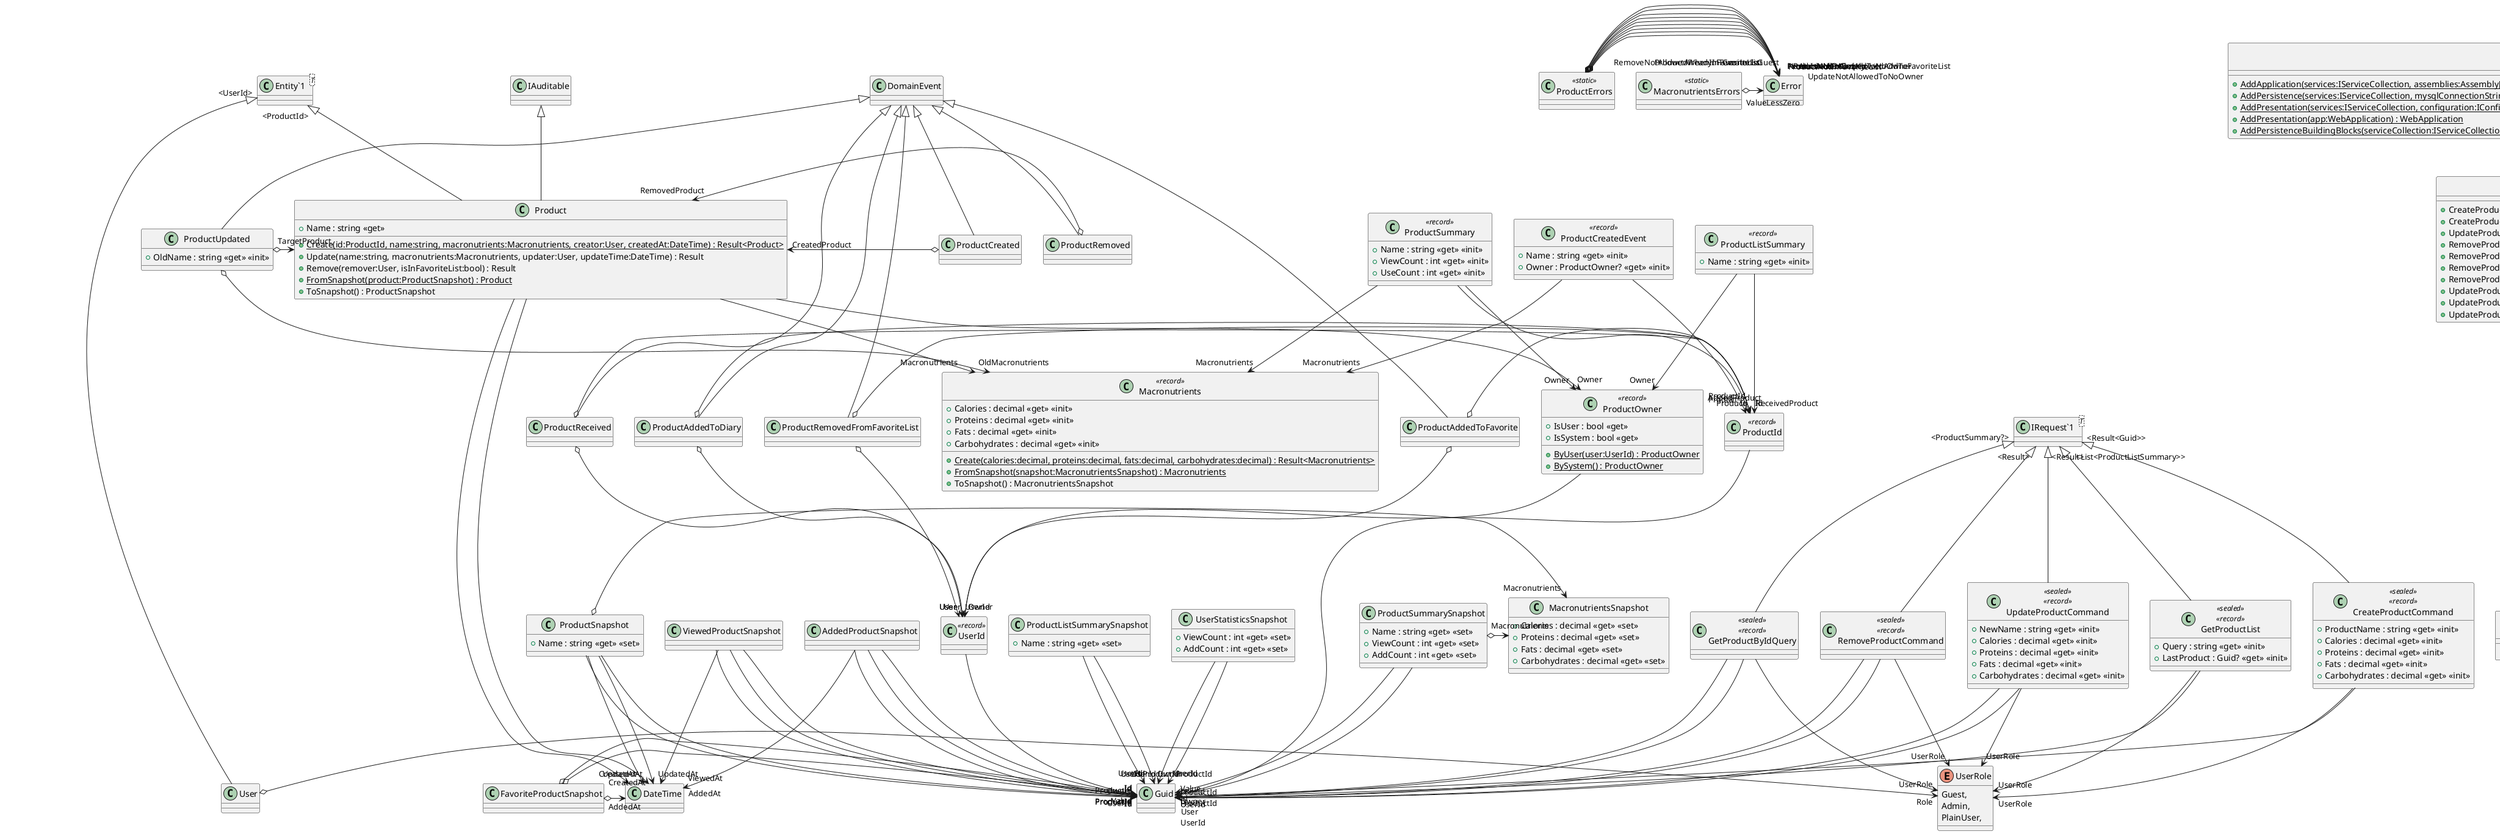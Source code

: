 @startuml
class DependencyInjection <<static>> {
    + {static} AddApplication(services:IServiceCollection, assemblies:Assembly[]) : IServiceCollection
}
class DependencyInjection <<static>> {
    + {static} AddPersistence(services:IServiceCollection, mysqlConnectionString:string, cassandraHost:string, cassandraKeySpace:string, cassandraUserName:string, cassandraPassword:string) : IServiceCollection
}
class DependencyInjection <<static>> {
    + {static} AddPresentation(services:IServiceCollection, configuration:IConfiguration) : IServiceCollection
    + {static} AddPresentation(app:WebApplication) : WebApplication
}
class Class1 {
}
class DependencyInjection <<static>> {
    + {static} AddPersistenceBuildingBlocks(serviceCollection:IServiceCollection) : IServiceCollection
}
class ProductId <<record>> {
}
ProductId --> "Value" Guid
class Product {
    + {static} Create(id:ProductId, name:string, macronutrients:Macronutrients, creator:User, createdAt:DateTime) : Result<Product>
    + Update(name:string, macronutrients:Macronutrients, updater:User, updateTime:DateTime) : Result
    + Remove(remover:User, isInFavoriteList:bool) : Result
    + Name : string <<get>>
    + {static} FromSnapshot(product:ProductSnapshot) : Product
    + ToSnapshot() : ProductSnapshot
}
class "Entity`1"<T> {
}
"Entity`1" "<ProductId>" <|-- Product
IAuditable <|-- Product
Product --> "Macronutrients" Macronutrients
Product --> "Owner" ProductOwner
Product --> "CreatedAt" DateTime
Product --> "UpdatedAt" DateTime
class ProductOwner <<record>> {
    + IsUser : bool <<get>>
    + IsSystem : bool <<get>>
    + {static} ByUser(user:UserId) : ProductOwner
    + {static} BySystem() : ProductOwner
}
ProductOwner --> "Owner" UserId
class ProductSnapshot {
    + Name : string <<get>> <<set>>
}
ProductSnapshot --> "Id" Guid
ProductSnapshot o-> "Macronutrients" MacronutrientsSnapshot
ProductSnapshot --> "Owner" Guid
ProductSnapshot --> "CreatedAt" DateTime
ProductSnapshot --> "UpdatedAt" DateTime
interface IProductRepository {
    + GetFavoriteProductListAsync(user:UserId) : Task<IEnumerable<Product>>
    + AddProductToFavoriteListAsync(user:UserId, product:ProductId, addedAt:DateTime) : Task
    + RemoveProductFromFavoriteListAsync(user:UserId, product:ProductId) : Task
    + GetUserWhichFavoriteListContainsProduct(product:Product) : Task<IEnumerable<UserId>>
    + IsProductInFavoriteList(user:UserId, product:ProductId) : Task<bool>
}
class "IRepository`2"<T1,T2> {
}
"IRepository`2" "<Product,ProductId>" <|-- IProductRepository
class ProductErrors <<static>> {
}
ProductErrors o-> "NameIsNullOrEmpty" Error
ProductErrors o-> "CreatorIsGuest" Error
ProductErrors o-> "UpdateNotAllowedToNoOwner" Error
ProductErrors o-> "RemoveNotAllowedToNoOwner" Error
ProductErrors o-> "RemoveNotAllowedWhenInFavoriteList" Error
ProductErrors o-> "AdminUserNotAllowedAddToFavoriteList" Error
ProductErrors o-> "ProductAlreadyInFavoriteList" Error
ProductErrors o-> "ProductNotInFavoriteList" Error
ProductErrors o-> "ProductNotFound" Error
class UserId <<record>> {
}
UserId --> "Value" Guid
class User {
}
enum UserRole {
    Guest,
    Admin,
    PlainUser,
}
class "Entity`1"<T> {
}
"Entity`1" "<UserId>" <|-- User
User o-> "Role" UserRole
class MacronutrientsSnapshot {
    + Calories : decimal <<get>> <<set>>
    + Proteins : decimal <<get>> <<set>>
    + Fats : decimal <<get>> <<set>>
    + Carbohydrates : decimal <<get>> <<set>>
}
class MacronutrientsErrors <<static>> {
}
MacronutrientsErrors o-> "ValueLessZero" Error
class Macronutrients <<record>> {
    + {static} Create(calories:decimal, proteins:decimal, fats:decimal, carbohydrates:decimal) : Result<Macronutrients>
    + Calories : decimal <<get>> <<init>>
    + Proteins : decimal <<get>> <<init>>
    + Fats : decimal <<get>> <<init>>
    + Carbohydrates : decimal <<get>> <<init>>
    + {static} FromSnapshot(snapshot:MacronutrientsSnapshot) : Macronutrients
    + ToSnapshot() : MacronutrientsSnapshot
}
class GlobalMappingsDefinition {
    + GlobalMappingsDefinition()
}
Mappings <|-- GlobalMappingsDefinition
class ProductRepository {
    + <<async>> AddProductToFavoriteListAsync(user:UserId, product:ProductId, addedAt:DateTime) : Task
    + <<async>> CreateAsync(entity:Product) : Task
    + <<async>> GetAll() : Task<IEnumerable<Product>>
    + <<async>> GetByIdAsync(id:ProductId) : Task<Product?>
    + <<async>> GetFavoriteProductListAsync(user:UserId) : Task<IEnumerable<Product>>
    + <<async>> GetUserWhichFavoriteListContainsProduct(product:Product) : Task<IEnumerable<UserId>>
    + <<async>> IsProductInFavoriteList(user:UserId, product:ProductId) : Task<bool>
    + <<async>> RemoveAsync(entity:Product) : Task
    + <<async>> RemoveProductFromFavoriteListAsync(user:UserId, product:ProductId) : Task
    + <<async>> UpdateAsync(entity:Product) : Task
}
IProductRepository <|-- ProductRepository
interface INoSqlConnectionProvider {
    + Get() : Task<IMapper>
}
interface ISqlConnectionProvider {
}
IConnectionProvider <|-- ISqlConnectionProvider
class MySqlConnectionProvider {
}
ISqlConnectionProvider <|-- MySqlConnectionProvider
class MySqlConnectionProviderDecorator {
}
ConnectionProviderDecorator <|-- MySqlConnectionProviderDecorator
ISqlConnectionProvider <|-- MySqlConnectionProviderDecorator
class NoSqlConnectionProvider {
    + Get() : Task<IMapper>
}
INoSqlConnectionProvider <|-- NoSqlConnectionProvider
class ProductController <<sealed>> {
    + <<override>> AddRoutes(app:IEndpointRouteBuilder) : void
    + <<async>> GetById(ctx:HttpContext, id:Guid) : Task<Results<Ok<ProductSummary>, BadRequest>>
}
class ProductSummaryDTO {
}
CarterModule <|-- ProductController
class GuidTypeHandler {
    + <<override>> SetValue(parameter:IDbDataParameter, guid:Guid) : void
    + <<override>> Parse(value:object) : Guid
}
class "TypeHandler`1"<T> {
}
class MySqlConnectionProvider {
    + Get() : Task<DbConnection>
}
IConnectionProvider <|-- MySqlConnectionProvider
class ProductSummaryRepositoryTest {
    + ProductSummaryRepositoryTest(context:PersistenceContext, output:ITestOutputHelper)
    + <<async>> AddView_MustExec() : Task
    + <<async>> AddUse_MustExec() : Task
    + <<async>> GetAllPopular_MustExec_WhenAllPopular() : Task
    + <<async>> GetAllPopular_MustExec_WhenUserPopular() : Task
    + <<async>> GetList_MustExec() : Task
}
ProductSummaryRepositoryTest --> "ServiceProvider" ServiceProvider
class PersistenceContext {
    + PersistenceContext()
    + InjectLogging(output:ITestOutputHelper) : void
}
PersistenceContext --> "provider" ServiceProvider
PersistenceContext --> "ServiceProvider" ServiceProvider
class ProductRepositoryTest {
    + ProductRepositoryTest(context:PersistenceContext, output:ITestOutputHelper)
    + <<async>> CreateAndGetByIdAsync_MustExec() : Task
    + <<async>> FavoriteListActions_MustExec() : Task
    + <<async>> IsInFavoriteList_MustReturnFalse_WhenIsNotInFavoriteList() : Task
    + <<async>> IsInFavoriteList_MustReturnTrue_WhenIsInFavoriteList() : Task
    + <<async>> GetUserWhichFavoriteListContainsProduct_MustReturnUsers() : Task
}
ProductRepositoryTest --> "ServiceProvider" ServiceProvider
class PersistenceCollection {
}
class "ICollectionFixture`1"<T> {
}
"ICollectionFixture`1" "<PersistenceContext>" <|-- PersistenceCollection
class ProductTest {
    + CreateProduct_MustReturnFailed_WhenNameIsNullOrEmpty() : void
    + CreateProduct_MustReturnSuccessAndRaiseEvent_WhenOk() : void
    + UpdateProduct_MustReturnFailed_WhenUpdateSystemProductWithNotAdminUpdater() : void
    + RemoveProduct_MustReturnFailed_WhenRemoveSystemProductWithNotAdminUpdater() : void
    + RemoveProduct_MustReturnFailed_WhenRemoveProductWithNoOwner() : void
    + RemoveProduct_MustReturnFailed_WhenRemoveProductInFavoriteList() : void
    + RemoveProduct_MustReturnSuccess_WhenOk() : void
    + UpdateProduct_MustReturnFailed_WhenUpdateProductWithNoOwner() : void
    + UpdateProduct_MustReturnFailed_WhenUpdateProductWithNullOrEmptyName() : void
    + UpdateProduct_MustReturnSuccessAndRaiseEvent_WhenProductUpdateOk() : void
}
class MacronutrientsTest {
    + SumOfTwoMacronutrients_ShouldReturnSumOfLeftAndRight() : void
}
class ProductFavoriteServiceTest {
    + ProductFavoriteServiceTest()
    + <<async>> AddToFavoriteList_ShouldFailed_WhenUserIsAdmin() : Task
    + <<async>> AddToFavoriteList_ShouldFailed_WhenProductAlreadyInFavoriteList() : Task
    + <<async>> AddToFavoriteList_ShouldSuccess_WhenOk() : Task
}
class UpdateProductHandlerTest {
    + UpdateProductHandlerTest()
    + <<async>> Handle_MustReturnFailed_WhenErrInCommand() : Task
    + <<async>> Handle_MustExec() : Task
}
class RemoveProductHandlerTest {
    + RemoveProductHandlerTest()
    + <<async>> Handle_MustReturnFailed_WhenErrInCommand() : Task
    + <<async>> Handle_MustExec() : Task
}
class GetProductListHandlerTest {
    + GetProductListHandlerTest()
    + <<async>> Handle_MustExec() : Task
}
class CreateProductHandlerTest {
    + CreateProductHandlerTest()
    + <<async>> Handle_MustReturnFailed_WhenMacronutrientsHasError() : Task
    + <<async>> Handle_MustReturnFailed_WhenProductHasError() : Task
    + <<async>> Handle_MustExec() : Task
}
class GetProductByIdHandlerTest {
    + GetProductByIdHandlerTest()
    + <<async>> Handle_MustExec() : Task
}
class ProductRemoved {
}
DomainEvent <|-- ProductRemoved
ProductRemoved o-> "RemovedProduct" Product
class ProductUpdated {
    + OldName : string <<get>> <<init>>
}
DomainEvent <|-- ProductUpdated
ProductUpdated o-> "OldMacronutrients" Macronutrients
ProductUpdated o-> "TargetProduct" Product
interface IProductFavoriteService {
    + AddProductToFavoriteList(user:User, product:Product, isProductInFavoriteList:bool, timeAdded:DateTime) : Task<Result>
    + RemoveProductFromFavoriteList(user:User, product:Product, isProductInFavoriteList:bool) : Task<Result>
}
class ProductFavoriteService {
    + AddProductToFavoriteList(user:User, product:Product, isProductInFavoriteList:bool, timeAdded:DateTime) : Task<Result>
    + RemoveProductFromFavoriteList(user:User, product:Product, isProductInFavoriteList:bool) : Task<Result>
}
IProductFavoriteService <|-- ProductFavoriteService
class ProductCreated {
}
DomainEvent <|-- ProductCreated
ProductCreated o-> "CreatedProduct" Product
class ProductCreatedEvent <<record>> {
    + Name : string <<get>> <<init>>
    + Owner : ProductOwner? <<get>> <<init>>
}
ProductCreatedEvent --> "ProductId" ProductId
ProductCreatedEvent --> "Macronutrients" Macronutrients
interface IProductSummaryRepository {
    + GetById(id:ProductId) : Task<ProductSummary?>
    + GetAllPopular(pageNumber:int) : Task<IEnumerable<ProductSummary>>
    + GetAllPopular(user:UserId, pageNumber:int) : Task<IEnumerable<ProductSummary>>
    + GetProductList(nameFilter:string, lastProduct:ProductId?) : Task<List<ProductListSummary>>
    + AddView(viewer:UserId, product:ProductId, viewedAt:DateTime) : Task
    + AddUse(user:UserId, product:ProductId, addedAt:DateTime) : Task
}
class ProductListSummary <<record>> {
    + Name : string <<get>> <<init>>
}
ProductListSummary --> "Id" ProductId
ProductListSummary --> "Owner" ProductOwner
class ProductReceived {
}
DomainEvent <|-- ProductReceived
ProductReceived o-> "ReceivedProduct" ProductId
ProductReceived o-> "User" UserId
class ProductSummary <<record>> {
    + Name : string <<get>> <<init>>
    + ViewCount : int <<get>> <<init>>
    + UseCount : int <<get>> <<init>>
}
ProductSummary --> "Id" ProductId
ProductSummary --> "Macronutrients" Macronutrients
ProductSummary --> "Owner" ProductOwner
class ProductAddedToDiary {
}
DomainEvent <|-- ProductAddedToDiary
ProductAddedToDiary o-> "AddedProduct" ProductId
ProductAddedToDiary o-> "UserId" UserId
class RemoveProductCommand <<sealed>> <<record>> {
}
class "IRequest`1"<T> {
}
"IRequest`1" "<Result>" <|-- RemoveProductCommand
RemoveProductCommand --> "UserId" Guid
RemoveProductCommand --> "UserRole" UserRole
RemoveProductCommand --> "ProductId" Guid
class RemoveProductCommandHandler <<sealed>> {
    + <<async>> Handle(request:RemoveProductCommand, cancellationToken:CancellationToken) : Task<Result>
}
class "ILogger`1"<T> {
}
class "IRequestHandler`2"<T1,T2> {
}
"IRequestHandler`2" "<RemoveProductCommand,Result>" <|-- RemoveProductCommandHandler
class UpdateProductCommandHandler <<sealed>> {
    + Handle(request:UpdateProductCommand, cancellationToken:CancellationToken) : Task<Result>
}
class "ILogger`1"<T> {
}
class "IRequestHandler`2"<T1,T2> {
}
"IRequestHandler`2" "<UpdateProductCommand,Result>" <|-- UpdateProductCommandHandler
class UpdateProductCommand <<sealed>> <<record>> {
    + NewName : string <<get>> <<init>>
    + Calories : decimal <<get>> <<init>>
    + Proteins : decimal <<get>> <<init>>
    + Fats : decimal <<get>> <<init>>
    + Carbohydrates : decimal <<get>> <<init>>
}
class "IRequest`1"<T> {
}
"IRequest`1" "<Result>" <|-- UpdateProductCommand
UpdateProductCommand --> "UserId" Guid
UpdateProductCommand --> "UserRole" UserRole
UpdateProductCommand --> "ProductId" Guid
class CreateProductCommand <<sealed>> <<record>> {
    + ProductName : string <<get>> <<init>>
    + Calories : decimal <<get>> <<init>>
    + Proteins : decimal <<get>> <<init>>
    + Fats : decimal <<get>> <<init>>
    + Carbohydrates : decimal <<get>> <<init>>
}
class "IRequest`1"<T> {
}
"IRequest`1" "<Result<Guid>>" <|-- CreateProductCommand
CreateProductCommand --> "UserId" Guid
CreateProductCommand --> "UserRole" UserRole
class CreateProductCommandHandler <<sealed>> {
    + Handle(request:CreateProductCommand, cancellationToken:CancellationToken) : Task<Result<Guid>>
}
class "ILogger`1"<T> {
}
class "IRequestHandler`2"<T1,T2> {
}
"IRequestHandler`2" "<CreateProductCommand,Result<Guid>>" <|-- CreateProductCommandHandler
class ProductSummaryRepository {
    + <<async>> AddUse(user:UserId, product:ProductId, addedAt:DateTime) : Task
    + <<async>> AddView(viewer:UserId, product:ProductId, viewedAt:DateTime) : Task
    + <<async>> GetAllPopular(pageNumber:int) : Task<IEnumerable<ProductSummary>>
    + <<async>> GetAllPopular(user:UserId, pageNumber:int) : Task<IEnumerable<ProductSummary>>
    + <<async>> GetById(id:ProductId) : Task<ProductSummary?>
    + <<async>> GetProductList(nameFilter:string, lastProduct:ProductId?) : Task<List<ProductListSummary>>
}
IProductSummaryRepository <|-- ProductSummaryRepository
class ProductSummarySnapshot {
    + Name : string <<get>> <<set>>
    + ViewCount : int <<get>> <<set>>
    + AddCount : int <<get>> <<set>>
}
ProductSummarySnapshot --> "Id" Guid
ProductSummarySnapshot o-> "Macronutrients" MacronutrientsSnapshot
ProductSummarySnapshot --> "Owner" Guid
class ProductSummaryExtensions <<static>> {
    + {static} FromSnapshot(snapshot:ProductSummarySnapshot) : ProductSummary
}
class ProductSnapshotExtensions <<static>> {
    + {static} GetParam(product:ProductSnapshot) : Dictionary<string, object?>
}
class FavoriteProductSnapshot {
}
FavoriteProductSnapshot o-> "UserId" Guid
FavoriteProductSnapshot o-> "ProductId" Guid
FavoriteProductSnapshot o-> "AddedAt" DateTime
class UserStatisticsTable <<static>> {
    + <<const>> table : string = "user_product_statistics"
    + <<const>> userId : string = "user_id"
    + <<const>> productId : string = "product_id"
    + <<const>> viewCount : string = "view_count"
    + <<const>> addCount : string = "add_count"
}
class FavoriteTable <<static>> {
    + <<const>> table : string = "favorite_product"
    + <<const>> user : string = "user_id"
    + <<const>> product : string = "product_id"
    + <<const>> addedAt : string = "added_at"
}
class ProductTable <<static>> {
    + <<const>> table : string = "product"
    + <<const>> num : string = "num"
    + <<const>> id : string = "id"
    + <<const>> name : string = "name"
    + <<const>> calories : string = "calories"
    + <<const>> proteins : string = "proteins"
    + <<const>> fats : string = "fats"
    + <<const>> carbohydrates : string = "carbohydrates"
    + <<const>> owner : string = "owner"
    + <<const>> createdAt : string = "created_at"
    + <<const>> updatedAt : string = "updated_at"
    + <<const>> viewCount : string = "view_count"
    + <<const>> addCount : string = "add_count"
}
class ProductRemovedFromFavoriteList {
}
DomainEvent <|-- ProductRemovedFromFavoriteList
ProductRemovedFromFavoriteList o-> "User" UserId
ProductRemovedFromFavoriteList o-> "Product" ProductId
class ProductAddedToFavorite {
}
DomainEvent <|-- ProductAddedToFavorite
ProductAddedToFavorite o-> "User" UserId
ProductAddedToFavorite o-> "Product" ProductId
class GetProductList <<sealed>> <<record>> {
    + Query : string <<get>> <<init>>
    + LastProduct : Guid? <<get>> <<init>>
}
class "IRequest`1"<T> {
}
"IRequest`1" "<List<ProductListSummary>>" <|-- GetProductList
GetProductList --> "User" Guid
GetProductList --> "UserRole" UserRole
class GetProductListHandler <<sealed>> {
    + <<async>> Handle(request:GetProductList, cancellationToken:CancellationToken) : Task<List<ProductListSummary>>
}
class "IRequestHandler`2"<T1,T2> {
}
"IRequestHandler`2" "<GetProductList,List<ProductListSummary>>" <|-- GetProductListHandler
class GetProductByIdQueryHandler <<sealed>> {
    + <<async>> Handle(request:GetProductByIdQuery, cancellationToken:CancellationToken) : Task<ProductSummary?>
}
class "IRequestHandler`2"<T1,T2> {
}
"IRequestHandler`2" "<GetProductByIdQuery,ProductSummary?>" <|-- GetProductByIdQueryHandler
class GetProductByIdQuery <<sealed>> <<record>> {
}
class "IRequest`1"<T> {
}
"IRequest`1" "<ProductSummary?>" <|-- GetProductByIdQuery
GetProductByIdQuery --> "ProductId" Guid
GetProductByIdQuery --> "UserId" Guid
GetProductByIdQuery --> "UserRole" UserRole
class ProductListSummaryExtensions <<static>> {
    + {static} To(snapshot:ProductListSummarySnapshot) : ProductListSummary
}
class ProductListSummarySnapshot {
    + Name : string <<get>> <<set>>
}
ProductListSummarySnapshot --> "Id" Guid
ProductListSummarySnapshot --> "Owner" Guid
class AddedProductSnapshot {
}
AddedProductSnapshot --> "UserId" Guid
AddedProductSnapshot --> "ProductId" Guid
AddedProductSnapshot --> "Id" Guid
AddedProductSnapshot --> "AddedAt" DateTime
class UserStatisticsSnapshot {
    + ViewCount : int <<get>> <<set>>
    + AddCount : int <<get>> <<set>>
}
UserStatisticsSnapshot --> "UserId" Guid
UserStatisticsSnapshot --> "ProductId" Guid
class ViewedProductSnapshot {
}
ViewedProductSnapshot --> "UserId" Guid
ViewedProductSnapshot --> "ProductId" Guid
ViewedProductSnapshot --> "Id" Guid
ViewedProductSnapshot --> "ViewedAt" DateTime
@enduml

